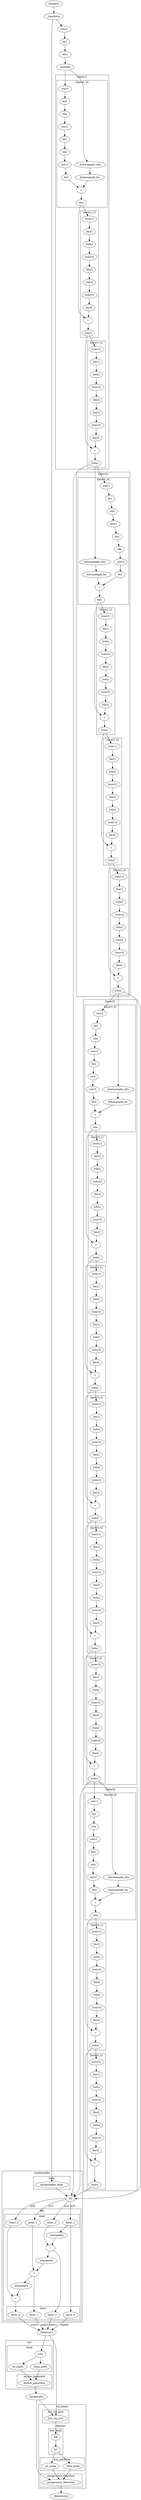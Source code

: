 digraph {
    x [label="[x]"];
    images [label="[images]"]
    images -> transform;

    
    subgraph FasterRCNN {
        label="FasterRCNN"

        // images [label="[images]"];
        transform -> backbonefpn_body;

        subgraph cluster_0 {
            label="backbonefpn";

            subgraph cluster_0_0 {
                label="body";

                backbonefpn_body;
            }

           
            backbonefpn_body -> x;

            subgraph cluster_0_1 {
                label="fpn";

                subgraph cluster_0_1_0 {
                    label="inner";
                    inner_0; inner_1; inner_2; inner_3;
                }

                subgraph cluster_0_1_1 {
                    label="layer";
                    layer_0; layer_1; layer_2; layer_3;
                }

                interpolate_0 [label="interpolate"]; 
                interpolate_1 [label="interpolate"]; 
                interpolate_2 [label="interpolate"];
                sum_0 [label="+"]; sum_1[label="+"]; sum_2[label="+"];

                inner_3 -> layer_3;
                inner_3 -> interpolate_2;
                inner_2 -> sum_2;
                inner_1 -> sum_1;
                inner_0 -> sum_0;

                interpolate_2 -> sum_2;
                interpolate_1 -> sum_1;
                interpolate_0 -> sum_0;
                
                sum_2 -> layer_2;
                sum_2 -> interpolate_1;
                sum_1 -> layer_1;
                sum_1 -> interpolate_0;
                sum_0 -> layer_0;

                // inner_3 -> layer_3;

                // inner_2 -> sum_2;
                // inner_3 -> interpolate_2;
                // interpolate_2 -> sum_2;
                // sum_2 -> layer_2;

                // inner_1 -> sum_1;
                // sum_2 -> interpolate_1;
                // interpolate_1 -> sum_1;
                // sum_1 -> layer_1;

                // inner_0 -> sum_0;
                // sum_1 -> interpolate_0;
                // interpolate_0 -> sum_0;
                // sum_0 -> layer_0;

            }

            x -> inner_0 [label="x[0]"];
            x -> inner_1 [label="x[1]"];
            x -> inner_2 [label="x[2]"];
            x -> inner_3 [label="x[3]"];

        }

        features [label="[features]"]

        layer_3 -> features [label="out[0]"];
        layer_2 -> features [label="out[1]"];
        layer_1 -> features [label="out[2]"];
        layer_0 -> features [label="out[3]"];

        subgraph cluster_1 {
            label="rpn"

            subgraph cluster_1_0 {
                label="head"

                
                conv -> cls_logits;
                conv -> bbox_pred;

            }

            subgraph cluster_1_1 {
                label="anchor_generator"

                cls_logits -> anchor_generator;
                bbox_pred -> anchor_generator;

            }
        }

        features -> conv;
        
        proposals [label="[proposals]"];
        anchor_generator -> proposals;

        subgraph cluster_2 {
            label="roi_heads"

            subgraph cluster_2_0 {
                label="box_roi_pool"
                box_roi_pool;
            }

            subgraph cluster_2_1 {
                label="box_head"
                fc6 -> fc7;
            }
            box_roi_pool -> fc6 [label="(flatten)"]; 

            subgraph cluster_2_2 {
                label="box_predictor"
                cls_score;
                bbox_pred1 [label="bbox_pred"];
            }
            fc7 -> cls_score;
            fc7 -> bbox_pred1;

            subgraph cluster_2_3 {
                label="postprocess_detection"
                postprocess_detection;
            }
            cls_score -> postprocess_detection;
            bbox_pred1 -> postprocess_detection;
            
        }
        proposals -> postprocess_detection;
        features -> box_roi_pool;
        proposals -> box_roi_pool;

        detections [label="[detections]"];
        postprocess_detection -> detections;


    }

    subgraph backbone {
        label="[backbone]";
        x [label="[x]"];

        // images[label="[images]"];
        maxpool;

        transform -> conv1;
        conv1 -> bn1;
        bn1 -> relu1;

        subgraph cluster_0 {
            label="[layer1]";

            subgraph cluster_0_0 {
                label="[layer1_0]";

                layer1_0_relu0 [label="relu"];
                layer1_0_relu1 [label="relu"];
                layer1_0_relu2 [label="relu"];
                layer1_0_add [label="+"];

                layer1_0_conv1 [label="conv1"];
                layer1_0_conv2 [label="conv2"];
                layer1_0_conv3 [label="conv3"];
                layer1_0_bn1 [label="bn1"];
                layer1_0_bn2 [label="bn2"];
                layer1_0_bn3 [label="bn3"];
                layer1_0_downsample_relu [label="downsample_relu"];
                layer1_0_downsample_bn [label="downsample_bn"];

                // normal

                layer1_0_conv1 -> layer1_0_bn1;
                layer1_0_bn1 -> layer1_0_relu0;
                layer1_0_relu0 -> layer1_0_conv2;

                layer1_0_conv2 -> layer1_0_bn2;
                layer1_0_bn2 -> layer1_0_relu1;
                layer1_0_relu1 -> layer1_0_conv3;

                layer1_0_conv3 -> layer1_0_bn3;

                // residual
                layer1_0_downsample_relu -> layer1_0_downsample_bn;

                // add
                layer1_0_bn3 -> layer1_0_add;
                layer1_0_downsample_bn -> layer1_0_add;

                layer1_0_add -> layer1_0_relu2;

            }

            subgraph cluster_0_1 {
                label="[layer1_1]";

                layer1_1_relu1 [label="[relu]"];
                layer1_1_relu2 [label="[relu]"];
                layer1_1_relu3 [label="[relu]"];
                layer1_1_add [label="+"];

                layer1_1_conv1 [label="[conv1]"];
                layer1_1_conv2 [label="[conv2]"];
                layer1_1_conv3 [label="[conv3]"];

                layer1_1_bn1 [label="[bn1]"];
                layer1_1_bn2 [label="[bn2]"];
                layer1_1_bn3 [label="[bn3]"];

                // normal
                layer1_1_conv1 -> layer1_1_bn1;
                layer1_1_bn1 -> layer1_1_relu1;

                layer1_1_relu1 -> layer1_1_conv2;
                layer1_1_conv2 -> layer1_1_bn2;
                layer1_1_bn2 -> layer1_1_relu2;

                layer1_1_relu2 -> layer1_1_conv3;
                layer1_1_conv3 -> layer1_1_bn3;

                // add
                layer1_1_bn3 -> layer1_1_add;
                
                layer1_1_add -> layer1_1_relu3;

            }

            subgraph cluster_0_2 {
                label="[layer1_2]";

                layer1_2_relu1 [label="[relu]"];
                layer1_2_relu2 [label="[relu]"];
                layer1_2_relu3 [label="[relu]"];
                layer1_2_add [label="+"];

                layer1_2_conv1 [label="[conv1]"];
                layer1_2_conv2 [label="[conv2]"];
                layer1_2_conv3 [label="[conv3]"];

                layer1_2_bn1 [label="[bn1]"];
                layer1_2_bn2 [label="[bn2]"];
                layer1_2_bn3 [label="[bn3]"];

                // normal
                layer1_2_conv1 -> layer1_2_bn1;
                layer1_2_bn1 -> layer1_2_relu1;

                layer1_2_relu1 -> layer1_2_conv2;
                layer1_2_conv2 -> layer1_2_bn2;
                layer1_2_bn2 -> layer1_2_relu2;

                layer1_2_relu2 -> layer1_2_conv3;
                layer1_2_conv3 -> layer1_2_bn3;

                // add
                layer1_2_bn3 -> layer1_2_add;
                
                layer1_2_add -> layer1_2_relu3;

            }

            layer1_0_relu2 -> layer1_1_conv1;
            layer1_0_relu2 -> layer1_1_add;

            layer1_1_relu3 -> layer1_2_conv1;
            layer1_1_relu3 -> layer1_2_add;

        }

        maxpool -> layer1_0_conv1;
        maxpool -> layer1_0_downsample_relu;
        relu1 -> maxpool;
        layer1_2_relu3 -> x;

        subgraph cluster_1 {
            label="[layer2]"
        
            subgraph cluster_1_0 {
                label="[layer2_0]";
                layer2_0_relu0 [label="relu"];
                layer2_0_relu1 [label="relu"];
                layer2_0_relu2 [label="relu"];
                layer2_0_add [label="+"];
                layer2_0_conv1 [label="conv1"];
                layer2_0_conv2 [label="conv2"];
                layer2_0_conv3 [label="conv3"];
                layer2_0_bn1 [label="bn1"];
                layer2_0_bn2 [label="bn2"];
                layer2_0_bn3 [label="bn3"];
                layer2_0_downsample_relu [label="downsample_relu"];
                layer2_0_downsample_bn [label="downsample_bn"];
                layer2_0_conv1 -> layer2_0_bn1;
                layer2_0_bn1 -> layer2_0_relu0;
                layer2_0_relu0 -> layer2_0_conv2;
                layer2_0_conv2 -> layer2_0_bn2;
                layer2_0_bn2 -> layer2_0_relu1;
                layer2_0_relu1 -> layer2_0_conv3;
                layer2_0_conv3 -> layer2_0_bn3;
                layer2_0_downsample_relu -> layer2_0_downsample_bn;
                layer2_0_bn3 -> layer2_0_add;
                layer2_0_downsample_bn -> layer2_0_add;
                layer2_0_add -> layer2_0_relu2;
            }

            subgraph cluster_1_1 {
                label="[layer2_1]";
                layer2_1_relu1 [label="[relu]"];
                layer2_1_relu2 [label="[relu]"];
                layer2_1_relu3 [label="[relu]"];
                layer2_1_add [label="+"];
                layer2_1_conv1 [label="[conv1]"];
                layer2_1_conv2 [label="[conv2]"];
                layer2_1_conv3 [label="[conv3]"];
                layer2_1_bn1 [label="[bn1]"];
                layer2_1_bn2 [label="[bn2]"];
                layer2_1_bn3 [label="[bn3]"];
                layer2_1_conv1 -> layer2_1_bn1;
                layer2_1_bn1 -> layer2_1_relu1;
                layer2_1_relu1 -> layer2_1_conv2;
                layer2_1_conv2 -> layer2_1_bn2;
                layer2_1_bn2 -> layer2_1_relu2;
                layer2_1_relu2 -> layer2_1_conv3;
                layer2_1_conv3 -> layer2_1_bn3
                layer2_1_bn3 -> layer2_1_add;
                layer2_1_add -> layer2_1_relu3;
            }

            subgraph cluster_1_2 {
                label="[layer2_2]";
                layer2_2_relu1 [label="[relu]"];
                layer2_2_relu2 [label="[relu]"];
                layer2_2_relu3 [label="[relu]"];
                layer2_2_add [label="+"];
                layer2_2_conv1 [label="[conv1]"];
                layer2_2_conv2 [label="[conv2]"];
                layer2_2_conv3 [label="[conv3]"];
                layer2_2_bn1 [label="[bn1]"];
                layer2_2_bn2 [label="[bn2]"];
                layer2_2_bn3 [label="[bn3]"];
                layer2_2_conv1 -> layer2_2_bn1;
                layer2_2_bn1 -> layer2_2_relu1;
                layer2_2_relu1 -> layer2_2_conv2;
                layer2_2_conv2 -> layer2_2_bn2;
                layer2_2_bn2 -> layer2_2_relu2;
                layer2_2_relu2 -> layer2_2_conv3;
                layer2_2_conv3 -> layer2_2_bn3
                layer2_2_bn3 -> layer2_2_add;
                layer2_2_add -> layer2_2_relu3;
            }

            subgraph cluster_1_3 {
                label="[layer2_3]";
                layer2_3_relu1 [label="[relu]"];
                layer2_3_relu2 [label="[relu]"];
                layer2_3_relu3 [label="[relu]"];
                layer2_3_add [label="+"];
                layer2_3_conv1 [label="[conv1]"];
                layer2_3_conv2 [label="[conv2]"];
                layer2_3_conv3 [label="[conv3]"];
                layer2_3_bn1 [label="[bn1]"];
                layer2_3_bn2 [label="[bn2]"];
                layer2_3_bn3 [label="[bn3]"];
                layer2_3_conv1 -> layer2_3_bn1;
                layer2_3_bn1 -> layer2_3_relu1;
                layer2_3_relu1 -> layer2_3_conv2;
                layer2_3_conv2 -> layer2_3_bn2;
                layer2_3_bn2 -> layer2_3_relu2;
                layer2_3_relu2 -> layer2_3_conv3;
                layer2_3_conv3 -> layer2_3_bn3
                layer2_3_bn3 -> layer2_3_add;
                layer2_3_add -> layer2_3_relu3;

            }

            layer2_0_relu2 -> layer2_1_conv1;
            layer2_0_relu2 -> layer2_1_add;

            layer2_1_relu3 -> layer2_2_conv1;
            layer2_1_relu3 -> layer2_2_add;

            layer2_2_relu3 -> layer2_3_conv1;
            layer2_2_relu3 -> layer2_3_add;
        }

        layer2_3_relu3 -> x;

        subgraph cluster_2{
            label="[layer3]";

            subgraph cluster_2_0{
                label="[layer3_0]";
                layer3_0_relu0 [label="relu"];
                layer3_0_relu1 [label="relu"];
                layer3_0_relu2 [label="relu"];
                layer3_0_add [label="+"];
                layer3_0_conv1 [label="conv1"];
                layer3_0_conv2 [label="conv2"];
                layer3_0_conv3 [label="conv3"];
                layer3_0_bn1 [label="bn1"];
                layer3_0_bn2 [label="bn2"];
                layer3_0_bn3 [label="bn3"];
                layer3_0_downsample_relu [label="downsample_relu"];
                layer3_0_downsample_bn [label="downsample_bn"];
                layer3_0_conv1 -> layer3_0_bn1;
                layer3_0_bn1 -> layer3_0_relu0;
                layer3_0_relu0 -> layer3_0_conv2;
                layer3_0_conv2 -> layer3_0_bn2;
                layer3_0_bn2 -> layer3_0_relu1;
                layer3_0_relu1 -> layer3_0_conv3;
                layer3_0_conv3 -> layer3_0_bn3;
                layer3_0_downsample_relu -> layer3_0_downsample_bn;
                layer3_0_bn3 -> layer3_0_add;
                layer3_0_downsample_bn -> layer3_0_add;
                layer3_0_add -> layer3_0_relu2;
            }

            subgraph cluster_2_1{
                label="[layer3_1]";
                layer3_1_relu1 [label="[relu]"];
                layer3_1_relu2 [label="[relu]"];
                layer3_1_relu3 [label="[relu]"];
                layer3_1_add [label="+"];
                layer3_1_conv1 [label="[conv1]"];
                layer3_1_conv2 [label="[conv2]"];
                layer3_1_conv3 [label="[conv3]"];
                layer3_1_bn1 [label="[bn1]"];
                layer3_1_bn2 [label="[bn2]"];
                layer3_1_bn3 [label="[bn3]"];
                layer3_1_conv1 -> layer3_1_bn1;
                layer3_1_bn1 -> layer3_1_relu1;
                layer3_1_relu1 -> layer3_1_conv2;
                layer3_1_conv2 -> layer3_1_bn2;
                layer3_1_bn2 -> layer3_1_relu2;
                layer3_1_relu2 -> layer3_1_conv3;
                layer3_1_conv3 -> layer3_1_bn3
                layer3_1_bn3 -> layer3_1_add;
                layer3_1_add -> layer3_1_relu3;
            }
            subgraph cluster_2_2{
                label="[layer3_2]";
                layer3_2_relu1 [label="[relu]"];
                layer3_2_relu2 [label="[relu]"];
                layer3_2_relu3 [label="[relu]"];
                layer3_2_add [label="+"];
                layer3_2_conv1 [label="[conv1]"];
                layer3_2_conv2 [label="[conv2]"];
                layer3_2_conv3 [label="[conv3]"];
                layer3_2_bn1 [label="[bn1]"];
                layer3_2_bn2 [label="[bn2]"];
                layer3_2_bn3 [label="[bn3]"];
                layer3_2_conv1 -> layer3_2_bn1;
                layer3_2_bn1 -> layer3_2_relu1;
                layer3_2_relu1 -> layer3_2_conv2;
                layer3_2_conv2 -> layer3_2_bn2;
                layer3_2_bn2 -> layer3_2_relu2;
                layer3_2_relu2 -> layer3_2_conv3;
                layer3_2_conv3 -> layer3_2_bn3
                layer3_2_bn3 -> layer3_2_add;
                layer3_2_add -> layer3_2_relu3;
            }
            subgraph cluster_2_3{
                label="[layer3_3]";
                layer3_3_relu1 [label="[relu]"];
                layer3_3_relu2 [label="[relu]"];
                layer3_3_relu3 [label="[relu]"];
                layer3_3_add [label="+"];
                layer3_3_conv1 [label="[conv1]"];
                layer3_3_conv2 [label="[conv2]"];
                layer3_3_conv3 [label="[conv3]"];
                layer3_3_bn1 [label="[bn1]"];
                layer3_3_bn2 [label="[bn2]"];
                layer3_3_bn3 [label="[bn3]"];
                layer3_3_conv1 -> layer3_3_bn1;
                layer3_3_bn1 -> layer3_3_relu1;
                layer3_3_relu1 -> layer3_3_conv2;
                layer3_3_conv2 -> layer3_3_bn2;
                layer3_3_bn2 -> layer3_3_relu2;
                layer3_3_relu2 -> layer3_3_conv3;
                layer3_3_conv3 -> layer3_3_bn3
                layer3_3_bn3 -> layer3_3_add;
                layer3_3_add -> layer3_3_relu3;
            }
            subgraph cluster_2_4{
                label="[layer3_4]";
                layer3_4_relu1 [label="[relu]"];
                layer3_4_relu2 [label="[relu]"];
                layer3_4_relu3 [label="[relu]"];
                layer3_4_add [label="+"];
                layer3_4_conv1 [label="[conv1]"];
                layer3_4_conv2 [label="[conv2]"];
                layer3_4_conv3 [label="[conv3]"];
                layer3_4_bn1 [label="[bn1]"];
                layer3_4_bn2 [label="[bn2]"];
                layer3_4_bn3 [label="[bn3]"];
                layer3_4_conv1 -> layer3_4_bn1;
                layer3_4_bn1 -> layer3_4_relu1;
                layer3_4_relu1 -> layer3_4_conv2;
                layer3_4_conv2 -> layer3_4_bn2;
                layer3_4_bn2 -> layer3_4_relu2;
                layer3_4_relu2 -> layer3_4_conv3;
                layer3_4_conv3 -> layer3_4_bn3
                layer3_4_bn3 -> layer3_4_add;
                layer3_4_add -> layer3_4_relu3;
            }
            subgraph cluster_2_5{
                label="[layer3_5]";
                layer3_5_relu1 [label="[relu]"];
                layer3_5_relu2 [label="[relu]"];
                layer3_5_relu3 [label="[relu]"];
                layer3_5_add [label="+"];
                layer3_5_conv1 [label="[conv1]"];
                layer3_5_conv2 [label="[conv2]"];
                layer3_5_conv3 [label="[conv3]"];
                layer3_5_bn1 [label="[bn1]"];
                layer3_5_bn2 [label="[bn2]"];
                layer3_5_bn3 [label="[bn3]"];
                layer3_5_conv1 -> layer3_5_bn1;
                layer3_5_bn1 -> layer3_5_relu1;
                layer3_5_relu1 -> layer3_5_conv2;
                layer3_5_conv2 -> layer3_5_bn2;
                layer3_5_bn2 -> layer3_5_relu2;
                layer3_5_relu2 -> layer3_5_conv3;
                layer3_5_conv3 -> layer3_5_bn3
                layer3_5_bn3 -> layer3_5_add;
                layer3_5_add -> layer3_5_relu3;
            }
            layer3_0_relu2 -> layer3_1_conv1;
            layer3_0_relu2 -> layer3_1_add;
            layer3_1_relu3 -> layer3_2_conv1;
            layer3_1_relu3 -> layer3_2_add;
            layer3_2_relu3 -> layer3_3_conv1;
            layer3_2_relu3 -> layer3_3_add;
            layer3_3_relu3 -> layer3_4_conv1;
            layer3_3_relu3 -> layer3_4_add;
            layer3_4_relu3 -> layer3_5_conv1;
            layer3_4_relu3 -> layer3_5_add;
            // layer3_5_relu3 -> layer3_6_conv1;
            // layer3_5_relu3 -> layer3_6_add;
        
        }

        layer3_5_relu3 -> x;

        subgraph cluster_3 {
            label="[layer4]";

            subgraph cluster_3_0 {
                label="[layer4_0]";
                layer4_0_relu0 [label="relu"];
                layer4_0_relu1 [label="relu"];
                layer4_0_relu2 [label="relu"];
                layer4_0_add [label="+"];
                layer4_0_conv1 [label="conv1"];
                layer4_0_conv2 [label="conv2"];
                layer4_0_conv3 [label="conv3"];
                layer4_0_bn1 [label="bn1"];
                layer4_0_bn2 [label="bn2"];
                layer4_0_bn3 [label="bn3"];
                layer4_0_downsample_relu [label="downsample_relu"];
                layer4_0_downsample_bn [label="downsample_bn"];
                layer4_0_conv1 -> layer4_0_bn1;
                layer4_0_bn1 -> layer4_0_relu0;
                layer4_0_relu0 -> layer4_0_conv2;
                layer4_0_conv2 -> layer4_0_bn2;
                layer4_0_bn2 -> layer4_0_relu1;
                layer4_0_relu1 -> layer4_0_conv3;
                layer4_0_conv3 -> layer4_0_bn3;
                layer4_0_downsample_relu -> layer4_0_downsample_bn;
                layer4_0_bn3 -> layer4_0_add;
                layer4_0_downsample_bn -> layer4_0_add;
                layer4_0_add -> layer4_0_relu2;
            }

            subgraph cluster_3_1 {
                label="[layer4_1]";
                layer4_1_relu1 [label="[relu]"];
                layer4_1_relu2 [label="[relu]"];
                layer4_1_relu3 [label="[relu]"];
                layer4_1_add [label="+"];
                layer4_1_conv1 [label="[conv1]"];
                layer4_1_conv2 [label="[conv2]"];
                layer4_1_conv3 [label="[conv3]"];
                layer4_1_bn1 [label="[bn1]"];
                layer4_1_bn2 [label="[bn2]"];
                layer4_1_bn3 [label="[bn3]"];
                layer4_1_conv1 -> layer4_1_bn1;
                layer4_1_bn1 -> layer4_1_relu1;
                layer4_1_relu1 -> layer4_1_conv2;
                layer4_1_conv2 -> layer4_1_bn2;
                layer4_1_bn2 -> layer4_1_relu2;
                layer4_1_relu2 -> layer4_1_conv3;
                layer4_1_conv3 -> layer4_1_bn3
                layer4_1_bn3 -> layer4_1_add;
                layer4_1_add -> layer4_1_relu3;
            }

            subgraph cluster_3_2 {
                label="[layer4_2]";
                layer4_2_relu1 [label="[relu]"];
                layer4_2_relu2 [label="[relu]"];
                layer4_2_relu3 [label="[relu]"];
                layer4_2_add [label="+"];
                layer4_2_conv1 [label="[conv1]"];
                layer4_2_conv2 [label="[conv2]"];
                layer4_2_conv3 [label="[conv3]"];
                layer4_2_bn1 [label="[bn1]"];
                layer4_2_bn2 [label="[bn2]"];
                layer4_2_bn3 [label="[bn3]"];
                layer4_2_conv1 -> layer4_2_bn1;
                layer4_2_bn1 -> layer4_2_relu1;
                layer4_2_relu1 -> layer4_2_conv2;
                layer4_2_conv2 -> layer4_2_bn2;
                layer4_2_bn2 -> layer4_2_relu2;
                layer4_2_relu2 -> layer4_2_conv3;
                layer4_2_conv3 -> layer4_2_bn3
                layer4_2_bn3 -> layer4_2_add;
                layer4_2_add -> layer4_2_relu3;
            }

            layer4_0_relu2 -> layer4_1_conv1;
            layer4_0_relu2 -> layer4_1_add;
            layer4_1_relu3 -> layer4_2_conv1;
            layer4_1_relu3 -> layer4_2_add;

        }

        layer4_2_relu3 -> x

        layer1_2_relu3 -> layer2_0_conv1;
        layer1_2_relu3 -> layer2_0_downsample_relu;

        layer2_3_relu3 -> layer3_0_conv1;
        layer2_3_relu3 -> layer3_0_downsample_relu;

        layer3_5_relu3 -> layer4_0_conv1;
        layer3_5_relu3 -> layer4_0_downsample_relu;

        // layer4_5_relu3 -> layer2_0_conv1;
        // layer4_5_relu3 -> layer2_0_downsample_relu;

    }
}